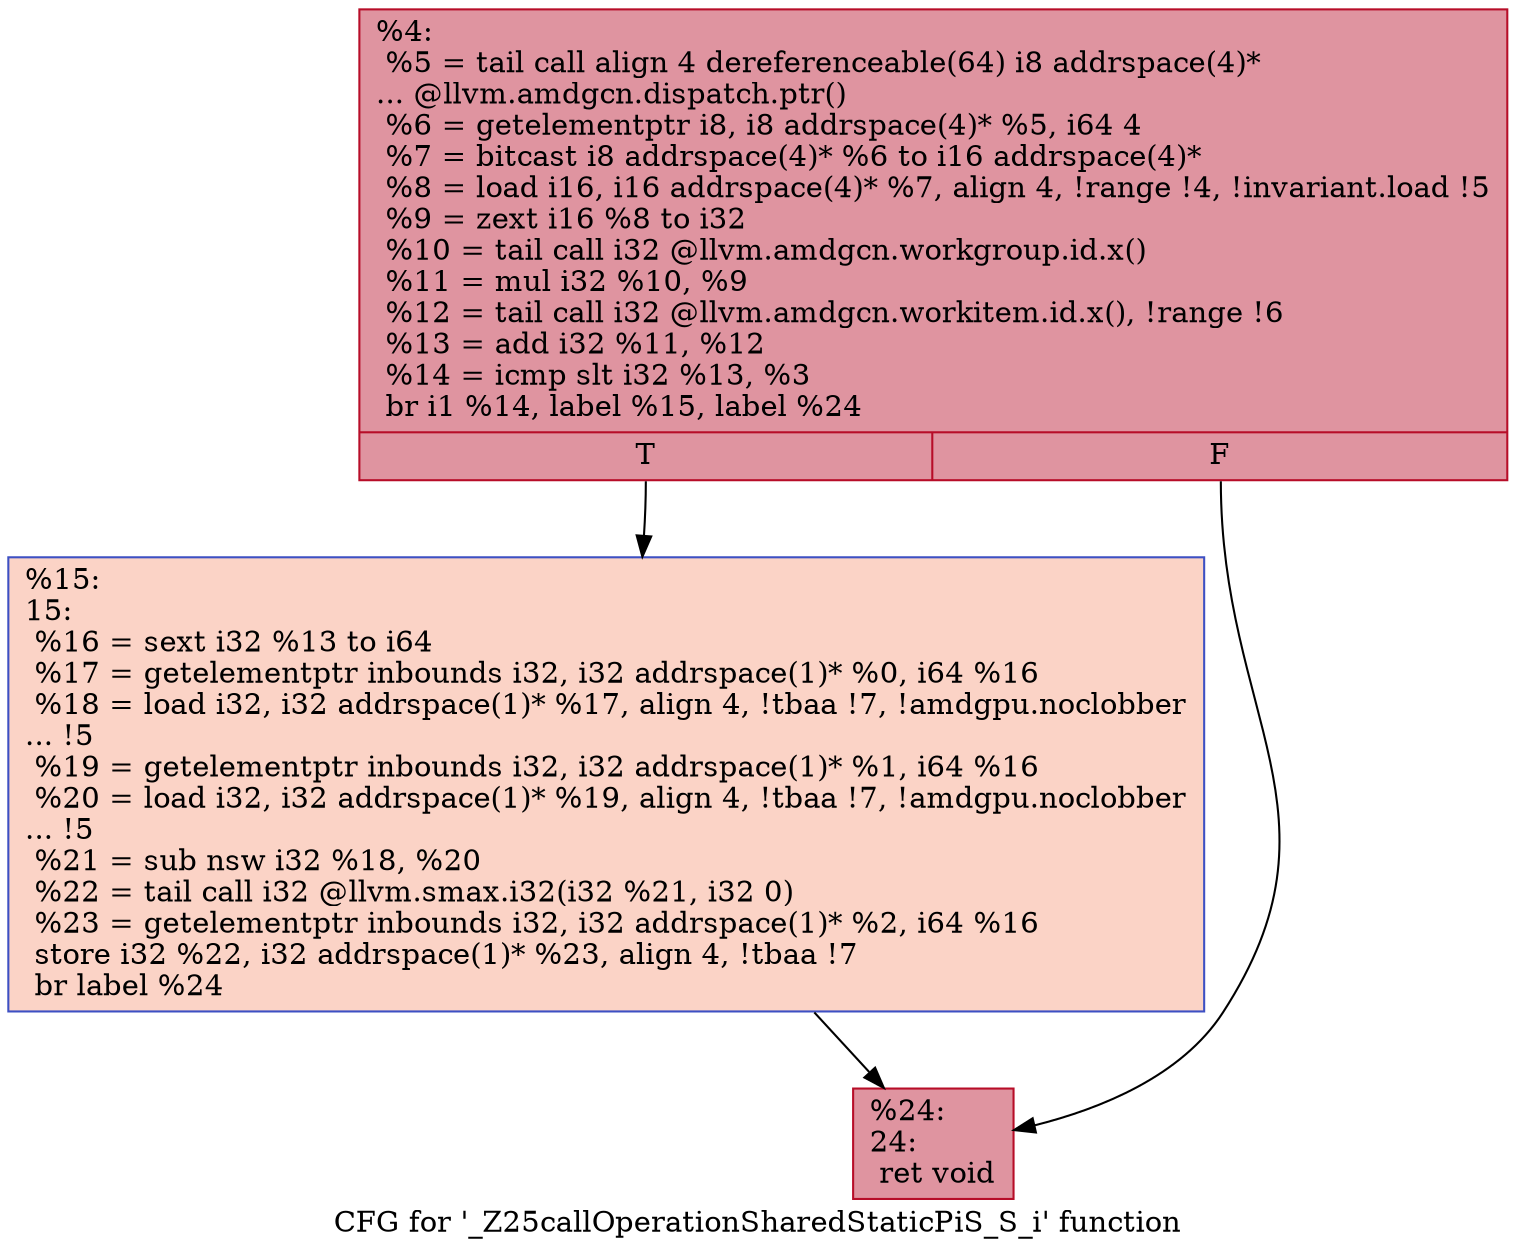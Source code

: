 digraph "CFG for '_Z25callOperationSharedStaticPiS_S_i' function" {
	label="CFG for '_Z25callOperationSharedStaticPiS_S_i' function";

	Node0x48041e0 [shape=record,color="#b70d28ff", style=filled, fillcolor="#b70d2870",label="{%4:\l  %5 = tail call align 4 dereferenceable(64) i8 addrspace(4)*\l... @llvm.amdgcn.dispatch.ptr()\l  %6 = getelementptr i8, i8 addrspace(4)* %5, i64 4\l  %7 = bitcast i8 addrspace(4)* %6 to i16 addrspace(4)*\l  %8 = load i16, i16 addrspace(4)* %7, align 4, !range !4, !invariant.load !5\l  %9 = zext i16 %8 to i32\l  %10 = tail call i32 @llvm.amdgcn.workgroup.id.x()\l  %11 = mul i32 %10, %9\l  %12 = tail call i32 @llvm.amdgcn.workitem.id.x(), !range !6\l  %13 = add i32 %11, %12\l  %14 = icmp slt i32 %13, %3\l  br i1 %14, label %15, label %24\l|{<s0>T|<s1>F}}"];
	Node0x48041e0:s0 -> Node0x4806120;
	Node0x48041e0:s1 -> Node0x48061b0;
	Node0x4806120 [shape=record,color="#3d50c3ff", style=filled, fillcolor="#f59c7d70",label="{%15:\l15:                                               \l  %16 = sext i32 %13 to i64\l  %17 = getelementptr inbounds i32, i32 addrspace(1)* %0, i64 %16\l  %18 = load i32, i32 addrspace(1)* %17, align 4, !tbaa !7, !amdgpu.noclobber\l... !5\l  %19 = getelementptr inbounds i32, i32 addrspace(1)* %1, i64 %16\l  %20 = load i32, i32 addrspace(1)* %19, align 4, !tbaa !7, !amdgpu.noclobber\l... !5\l  %21 = sub nsw i32 %18, %20\l  %22 = tail call i32 @llvm.smax.i32(i32 %21, i32 0)\l  %23 = getelementptr inbounds i32, i32 addrspace(1)* %2, i64 %16\l  store i32 %22, i32 addrspace(1)* %23, align 4, !tbaa !7\l  br label %24\l}"];
	Node0x4806120 -> Node0x48061b0;
	Node0x48061b0 [shape=record,color="#b70d28ff", style=filled, fillcolor="#b70d2870",label="{%24:\l24:                                               \l  ret void\l}"];
}
